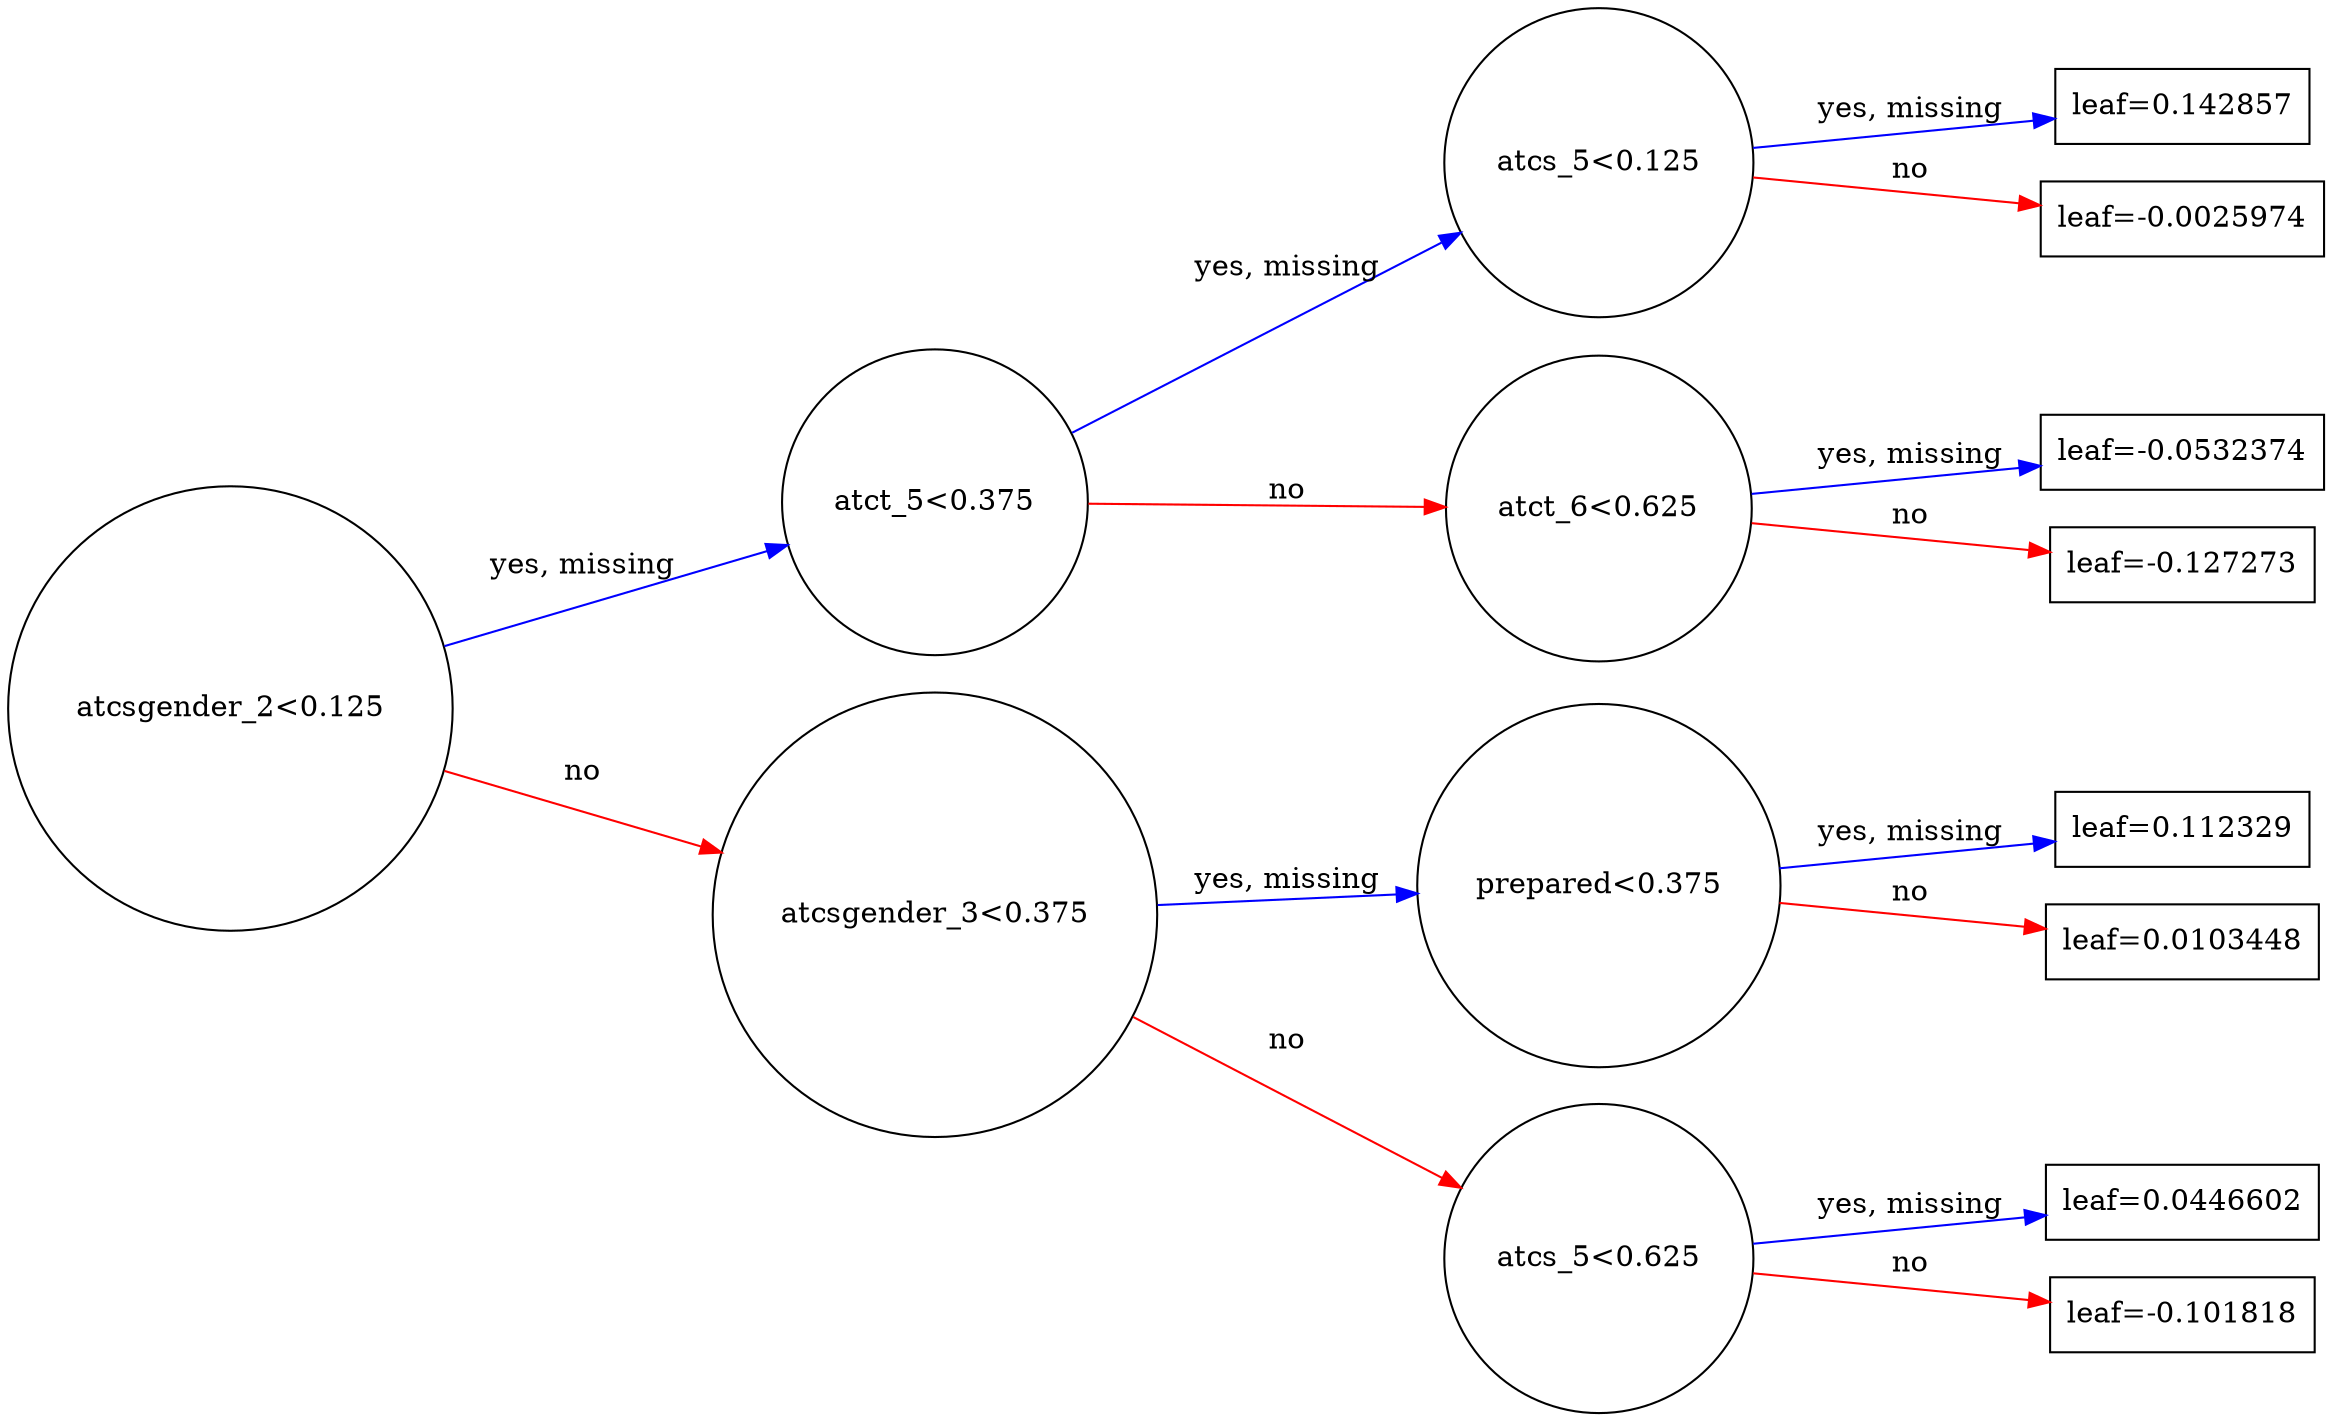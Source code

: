 digraph {
	graph [rankdir=LR]
		0 [label="atcsgender_2<0.125" shape=circle]
			0 -> 1 [label="yes, missing" color="#0000FF"]
			0 -> 2 [label=no color="#FF0000"]
		1 [label="atct_5<0.375" shape=circle]
			1 -> 3 [label="yes, missing" color="#0000FF"]
			1 -> 4 [label=no color="#FF0000"]
		3 [label="atcs_5<0.125" shape=circle]
			3 -> 7 [label="yes, missing" color="#0000FF"]
			3 -> 8 [label=no color="#FF0000"]
		7 [label="leaf=0.142857" shape=box]
		8 [label="leaf=-0.0025974" shape=box]
		4 [label="atct_6<0.625" shape=circle]
			4 -> 9 [label="yes, missing" color="#0000FF"]
			4 -> 10 [label=no color="#FF0000"]
		9 [label="leaf=-0.0532374" shape=box]
		10 [label="leaf=-0.127273" shape=box]
		2 [label="atcsgender_3<0.375" shape=circle]
			2 -> 5 [label="yes, missing" color="#0000FF"]
			2 -> 6 [label=no color="#FF0000"]
		5 [label="prepared<0.375" shape=circle]
			5 -> 11 [label="yes, missing" color="#0000FF"]
			5 -> 12 [label=no color="#FF0000"]
		11 [label="leaf=0.112329" shape=box]
		12 [label="leaf=0.0103448" shape=box]
		6 [label="atcs_5<0.625" shape=circle]
			6 -> 13 [label="yes, missing" color="#0000FF"]
			6 -> 14 [label=no color="#FF0000"]
		13 [label="leaf=0.0446602" shape=box]
		14 [label="leaf=-0.101818" shape=box]
}